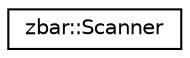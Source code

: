digraph G
{
  edge [fontname="Helvetica",fontsize="10",labelfontname="Helvetica",labelfontsize="10"];
  node [fontname="Helvetica",fontsize="10",shape=record];
  rankdir=LR;
  Node1 [label="zbar::Scanner",height=0.2,width=0.4,color="black", fillcolor="white", style="filled",URL="$classzbar_1_1_scanner.html"];
}
